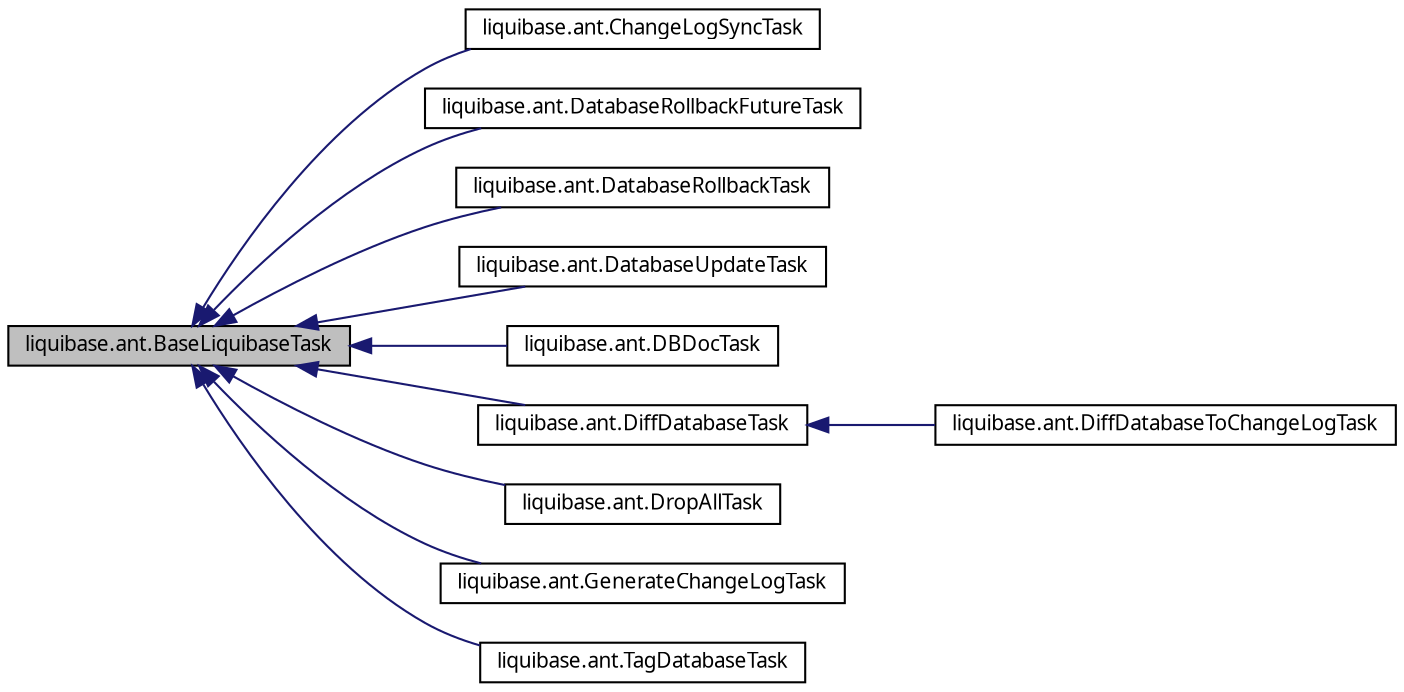digraph G
{
  edge [fontname="FreeSans.ttf",fontsize=10,labelfontname="FreeSans.ttf",labelfontsize=10];
  node [fontname="FreeSans.ttf",fontsize=10,shape=record];
  rankdir=LR;
  Node1 [label="liquibase.ant.BaseLiquibaseTask",height=0.2,width=0.4,color="black", fillcolor="grey75", style="filled" fontcolor="black"];
  Node1 -> Node2 [dir=back,color="midnightblue",fontsize=10,style="solid",fontname="FreeSans.ttf"];
  Node2 [label="liquibase.ant.ChangeLogSyncTask",height=0.2,width=0.4,color="black", fillcolor="white", style="filled",URL="$classliquibase_1_1ant_1_1_change_log_sync_task.html"];
  Node1 -> Node3 [dir=back,color="midnightblue",fontsize=10,style="solid",fontname="FreeSans.ttf"];
  Node3 [label="liquibase.ant.DatabaseRollbackFutureTask",height=0.2,width=0.4,color="black", fillcolor="white", style="filled",URL="$classliquibase_1_1ant_1_1_database_rollback_future_task.html",tooltip="Ant task for rolling back a database."];
  Node1 -> Node4 [dir=back,color="midnightblue",fontsize=10,style="solid",fontname="FreeSans.ttf"];
  Node4 [label="liquibase.ant.DatabaseRollbackTask",height=0.2,width=0.4,color="black", fillcolor="white", style="filled",URL="$classliquibase_1_1ant_1_1_database_rollback_task.html",tooltip="Ant task for rolling back a database."];
  Node1 -> Node5 [dir=back,color="midnightblue",fontsize=10,style="solid",fontname="FreeSans.ttf"];
  Node5 [label="liquibase.ant.DatabaseUpdateTask",height=0.2,width=0.4,color="black", fillcolor="white", style="filled",URL="$classliquibase_1_1ant_1_1_database_update_task.html",tooltip="Ant task for migrating a database forward."];
  Node1 -> Node6 [dir=back,color="midnightblue",fontsize=10,style="solid",fontname="FreeSans.ttf"];
  Node6 [label="liquibase.ant.DBDocTask",height=0.2,width=0.4,color="black", fillcolor="white", style="filled",URL="$classliquibase_1_1ant_1_1_d_b_doc_task.html"];
  Node1 -> Node7 [dir=back,color="midnightblue",fontsize=10,style="solid",fontname="FreeSans.ttf"];
  Node7 [label="liquibase.ant.DiffDatabaseTask",height=0.2,width=0.4,color="black", fillcolor="white", style="filled",URL="$classliquibase_1_1ant_1_1_diff_database_task.html"];
  Node7 -> Node8 [dir=back,color="midnightblue",fontsize=10,style="solid",fontname="FreeSans.ttf"];
  Node8 [label="liquibase.ant.DiffDatabaseToChangeLogTask",height=0.2,width=0.4,color="black", fillcolor="white", style="filled",URL="$classliquibase_1_1ant_1_1_diff_database_to_change_log_task.html"];
  Node1 -> Node9 [dir=back,color="midnightblue",fontsize=10,style="solid",fontname="FreeSans.ttf"];
  Node9 [label="liquibase.ant.DropAllTask",height=0.2,width=0.4,color="black", fillcolor="white", style="filled",URL="$classliquibase_1_1ant_1_1_drop_all_task.html"];
  Node1 -> Node10 [dir=back,color="midnightblue",fontsize=10,style="solid",fontname="FreeSans.ttf"];
  Node10 [label="liquibase.ant.GenerateChangeLogTask",height=0.2,width=0.4,color="black", fillcolor="white", style="filled",URL="$classliquibase_1_1ant_1_1_generate_change_log_task.html"];
  Node1 -> Node11 [dir=back,color="midnightblue",fontsize=10,style="solid",fontname="FreeSans.ttf"];
  Node11 [label="liquibase.ant.TagDatabaseTask",height=0.2,width=0.4,color="black", fillcolor="white", style="filled",URL="$classliquibase_1_1ant_1_1_tag_database_task.html"];
}
